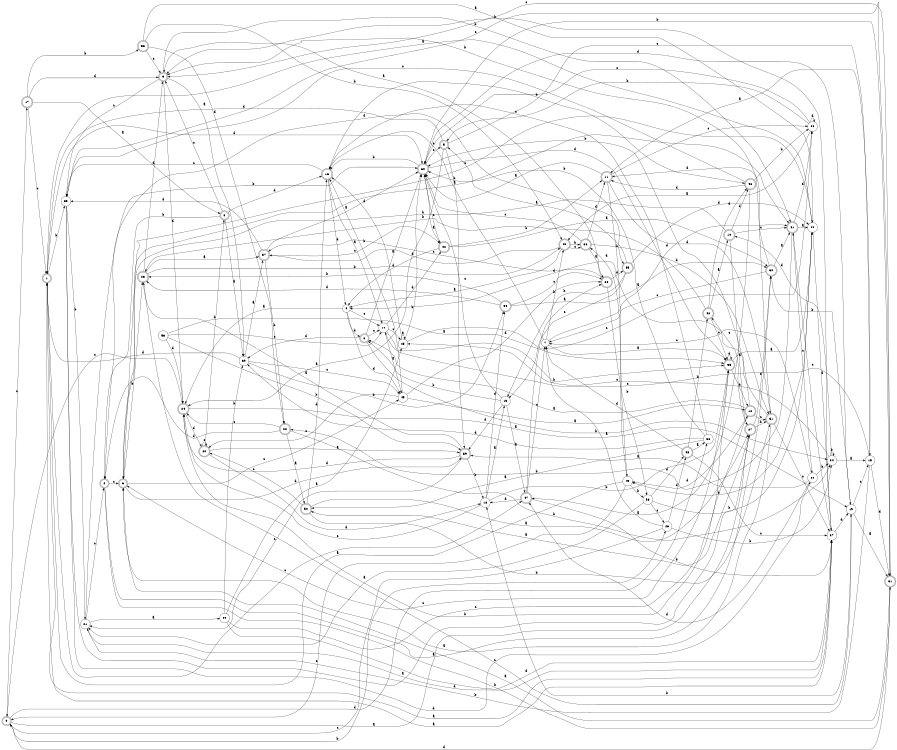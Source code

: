 digraph n49_1 {
__start0 [label="" shape="none"];

rankdir=LR;
size="8,5";

s0 [style="rounded,filled", color="black", fillcolor="white" shape="doublecircle", label="0"];
s1 [style="rounded,filled", color="black", fillcolor="white" shape="doublecircle", label="1"];
s2 [style="rounded,filled", color="black", fillcolor="white" shape="doublecircle", label="2"];
s3 [style="rounded,filled", color="black", fillcolor="white" shape="doublecircle", label="3"];
s4 [style="filled", color="black", fillcolor="white" shape="circle", label="4"];
s5 [style="rounded,filled", color="black", fillcolor="white" shape="doublecircle", label="5"];
s6 [style="rounded,filled", color="black", fillcolor="white" shape="doublecircle", label="6"];
s7 [style="filled", color="black", fillcolor="white" shape="circle", label="7"];
s8 [style="rounded,filled", color="black", fillcolor="white" shape="doublecircle", label="8"];
s9 [style="rounded,filled", color="black", fillcolor="white" shape="doublecircle", label="9"];
s10 [style="rounded,filled", color="black", fillcolor="white" shape="doublecircle", label="10"];
s11 [style="rounded,filled", color="black", fillcolor="white" shape="doublecircle", label="11"];
s12 [style="rounded,filled", color="black", fillcolor="white" shape="doublecircle", label="12"];
s13 [style="filled", color="black", fillcolor="white" shape="circle", label="13"];
s14 [style="filled", color="black", fillcolor="white" shape="circle", label="14"];
s15 [style="filled", color="black", fillcolor="white" shape="circle", label="15"];
s16 [style="rounded,filled", color="black", fillcolor="white" shape="doublecircle", label="16"];
s17 [style="rounded,filled", color="black", fillcolor="white" shape="doublecircle", label="17"];
s18 [style="filled", color="black", fillcolor="white" shape="circle", label="18"];
s19 [style="filled", color="black", fillcolor="white" shape="circle", label="19"];
s20 [style="rounded,filled", color="black", fillcolor="white" shape="doublecircle", label="20"];
s21 [style="filled", color="black", fillcolor="white" shape="circle", label="21"];
s22 [style="rounded,filled", color="black", fillcolor="white" shape="doublecircle", label="22"];
s23 [style="rounded,filled", color="black", fillcolor="white" shape="doublecircle", label="23"];
s24 [style="rounded,filled", color="black", fillcolor="white" shape="doublecircle", label="24"];
s25 [style="filled", color="black", fillcolor="white" shape="circle", label="25"];
s26 [style="filled", color="black", fillcolor="white" shape="circle", label="26"];
s27 [style="rounded,filled", color="black", fillcolor="white" shape="doublecircle", label="27"];
s28 [style="rounded,filled", color="black", fillcolor="white" shape="doublecircle", label="28"];
s29 [style="filled", color="black", fillcolor="white" shape="circle", label="29"];
s30 [style="rounded,filled", color="black", fillcolor="white" shape="doublecircle", label="30"];
s31 [style="rounded,filled", color="black", fillcolor="white" shape="doublecircle", label="31"];
s32 [style="filled", color="black", fillcolor="white" shape="circle", label="32"];
s33 [style="rounded,filled", color="black", fillcolor="white" shape="doublecircle", label="33"];
s34 [style="filled", color="black", fillcolor="white" shape="circle", label="34"];
s35 [style="filled", color="black", fillcolor="white" shape="circle", label="35"];
s36 [style="filled", color="black", fillcolor="white" shape="circle", label="36"];
s37 [style="filled", color="black", fillcolor="white" shape="circle", label="37"];
s38 [style="rounded,filled", color="black", fillcolor="white" shape="doublecircle", label="38"];
s39 [style="filled", color="black", fillcolor="white" shape="circle", label="39"];
s40 [style="rounded,filled", color="black", fillcolor="white" shape="doublecircle", label="40"];
s41 [style="rounded,filled", color="black", fillcolor="white" shape="doublecircle", label="41"];
s42 [style="rounded,filled", color="black", fillcolor="white" shape="doublecircle", label="42"];
s43 [style="rounded,filled", color="black", fillcolor="white" shape="doublecircle", label="43"];
s44 [style="filled", color="black", fillcolor="white" shape="circle", label="44"];
s45 [style="filled", color="black", fillcolor="white" shape="circle", label="45"];
s46 [style="rounded,filled", color="black", fillcolor="white" shape="doublecircle", label="46"];
s47 [style="rounded,filled", color="black", fillcolor="white" shape="doublecircle", label="47"];
s48 [style="rounded,filled", color="black", fillcolor="white" shape="doublecircle", label="48"];
s49 [style="filled", color="black", fillcolor="white" shape="circle", label="49"];
s50 [style="filled", color="black", fillcolor="white" shape="circle", label="50"];
s51 [style="rounded,filled", color="black", fillcolor="white" shape="doublecircle", label="51"];
s52 [style="rounded,filled", color="black", fillcolor="white" shape="doublecircle", label="52"];
s53 [style="rounded,filled", color="black", fillcolor="white" shape="doublecircle", label="53"];
s54 [style="rounded,filled", color="black", fillcolor="white" shape="doublecircle", label="54"];
s55 [style="rounded,filled", color="black", fillcolor="white" shape="doublecircle", label="55"];
s56 [style="filled", color="black", fillcolor="white" shape="circle", label="56"];
s57 [style="rounded,filled", color="black", fillcolor="white" shape="doublecircle", label="57"];
s58 [style="filled", color="black", fillcolor="white" shape="circle", label="58"];
s59 [style="rounded,filled", color="black", fillcolor="white" shape="doublecircle", label="59"];
s60 [style="rounded,filled", color="black", fillcolor="white" shape="doublecircle", label="60"];
s0 -> s27 [label="a"];
s0 -> s26 [label="b"];
s0 -> s17 [label="c"];
s0 -> s36 [label="d"];
s1 -> s37 [label="a"];
s1 -> s35 [label="b"];
s1 -> s47 [label="c"];
s1 -> s60 [label="d"];
s2 -> s30 [label="a"];
s2 -> s31 [label="b"];
s2 -> s6 [label="c"];
s2 -> s55 [label="d"];
s3 -> s39 [label="a"];
s3 -> s2 [label="b"];
s3 -> s9 [label="c"];
s3 -> s16 [label="d"];
s4 -> s24 [label="a"];
s4 -> s8 [label="b"];
s4 -> s14 [label="c"];
s4 -> s45 [label="d"];
s5 -> s24 [label="a"];
s5 -> s59 [label="b"];
s5 -> s15 [label="c"];
s5 -> s1 [label="d"];
s6 -> s41 [label="a"];
s6 -> s23 [label="b"];
s6 -> s45 [label="c"];
s6 -> s59 [label="d"];
s7 -> s33 [label="a"];
s7 -> s43 [label="b"];
s7 -> s16 [label="c"];
s7 -> s41 [label="d"];
s8 -> s60 [label="a"];
s8 -> s34 [label="b"];
s8 -> s14 [label="c"];
s8 -> s39 [label="d"];
s9 -> s39 [label="a"];
s9 -> s41 [label="b"];
s9 -> s35 [label="c"];
s9 -> s24 [label="d"];
s10 -> s27 [label="a"];
s10 -> s6 [label="b"];
s10 -> s41 [label="c"];
s10 -> s46 [label="d"];
s11 -> s60 [label="a"];
s11 -> s49 [label="b"];
s11 -> s50 [label="c"];
s11 -> s51 [label="d"];
s12 -> s8 [label="a"];
s12 -> s60 [label="b"];
s12 -> s51 [label="c"];
s12 -> s49 [label="d"];
s13 -> s47 [label="a"];
s13 -> s8 [label="b"];
s13 -> s60 [label="c"];
s13 -> s59 [label="d"];
s14 -> s45 [label="a"];
s14 -> s33 [label="b"];
s14 -> s25 [label="c"];
s14 -> s40 [label="d"];
s15 -> s11 [label="a"];
s15 -> s21 [label="b"];
s15 -> s14 [label="c"];
s15 -> s31 [label="d"];
s16 -> s14 [label="a"];
s16 -> s46 [label="b"];
s16 -> s35 [label="c"];
s16 -> s4 [label="d"];
s17 -> s3 [label="a"];
s17 -> s53 [label="b"];
s17 -> s1 [label="c"];
s17 -> s9 [label="d"];
s18 -> s13 [label="a"];
s18 -> s33 [label="b"];
s18 -> s24 [label="c"];
s18 -> s54 [label="d"];
s19 -> s31 [label="a"];
s19 -> s18 [label="b"];
s19 -> s15 [label="c"];
s19 -> s60 [label="d"];
s20 -> s59 [label="a"];
s20 -> s3 [label="b"];
s20 -> s20 [label="c"];
s20 -> s18 [label="d"];
s21 -> s29 [label="a"];
s21 -> s60 [label="b"];
s21 -> s2 [label="c"];
s21 -> s37 [label="d"];
s22 -> s52 [label="a"];
s22 -> s34 [label="b"];
s22 -> s24 [label="c"];
s22 -> s2 [label="d"];
s23 -> s57 [label="a"];
s23 -> s43 [label="b"];
s23 -> s19 [label="c"];
s23 -> s9 [label="d"];
s24 -> s19 [label="a"];
s24 -> s12 [label="b"];
s24 -> s0 [label="c"];
s24 -> s20 [label="d"];
s25 -> s25 [label="a"];
s25 -> s60 [label="b"];
s25 -> s50 [label="c"];
s25 -> s16 [label="d"];
s26 -> s7 [label="a"];
s26 -> s34 [label="b"];
s26 -> s0 [label="c"];
s26 -> s48 [label="d"];
s27 -> s52 [label="a"];
s27 -> s51 [label="b"];
s27 -> s42 [label="c"];
s27 -> s30 [label="d"];
s28 -> s9 [label="a"];
s28 -> s58 [label="b"];
s28 -> s57 [label="c"];
s28 -> s55 [label="d"];
s29 -> s25 [label="a"];
s29 -> s39 [label="b"];
s29 -> s33 [label="c"];
s29 -> s37 [label="d"];
s30 -> s41 [label="a"];
s30 -> s19 [label="b"];
s30 -> s7 [label="c"];
s30 -> s11 [label="d"];
s31 -> s6 [label="a"];
s31 -> s60 [label="b"];
s31 -> s9 [label="c"];
s31 -> s0 [label="d"];
s32 -> s59 [label="a"];
s32 -> s34 [label="b"];
s32 -> s7 [label="c"];
s32 -> s47 [label="d"];
s33 -> s44 [label="a"];
s33 -> s12 [label="b"];
s33 -> s6 [label="c"];
s33 -> s33 [label="d"];
s34 -> s15 [label="a"];
s34 -> s34 [label="b"];
s34 -> s25 [label="c"];
s34 -> s10 [label="d"];
s35 -> s27 [label="a"];
s35 -> s21 [label="b"];
s35 -> s31 [label="c"];
s35 -> s32 [label="d"];
s36 -> s52 [label="a"];
s36 -> s60 [label="b"];
s36 -> s16 [label="c"];
s36 -> s39 [label="d"];
s37 -> s1 [label="a"];
s37 -> s9 [label="b"];
s37 -> s41 [label="c"];
s37 -> s19 [label="d"];
s38 -> s28 [label="a"];
s38 -> s51 [label="b"];
s38 -> s60 [label="c"];
s38 -> s11 [label="d"];
s39 -> s57 [label="a"];
s39 -> s54 [label="b"];
s39 -> s45 [label="c"];
s39 -> s1 [label="d"];
s40 -> s30 [label="a"];
s40 -> s11 [label="b"];
s40 -> s60 [label="c"];
s40 -> s4 [label="d"];
s41 -> s44 [label="a"];
s41 -> s22 [label="b"];
s41 -> s32 [label="c"];
s41 -> s50 [label="d"];
s42 -> s10 [label="a"];
s42 -> s23 [label="b"];
s42 -> s33 [label="c"];
s42 -> s46 [label="d"];
s43 -> s4 [label="a"];
s43 -> s38 [label="b"];
s43 -> s38 [label="c"];
s43 -> s57 [label="d"];
s44 -> s1 [label="a"];
s44 -> s49 [label="b"];
s44 -> s6 [label="c"];
s44 -> s37 [label="d"];
s45 -> s12 [label="a"];
s45 -> s16 [label="b"];
s45 -> s20 [label="c"];
s45 -> s28 [label="d"];
s46 -> s47 [label="a"];
s46 -> s50 [label="b"];
s46 -> s35 [label="c"];
s46 -> s11 [label="d"];
s47 -> s28 [label="a"];
s47 -> s37 [label="b"];
s47 -> s7 [label="c"];
s47 -> s18 [label="d"];
s48 -> s36 [label="a"];
s48 -> s42 [label="b"];
s48 -> s37 [label="c"];
s48 -> s7 [label="d"];
s49 -> s1 [label="a"];
s49 -> s58 [label="b"];
s49 -> s0 [label="c"];
s49 -> s38 [label="d"];
s50 -> s43 [label="a"];
s50 -> s5 [label="b"];
s50 -> s60 [label="c"];
s50 -> s50 [label="d"];
s51 -> s6 [label="a"];
s51 -> s9 [label="b"];
s51 -> s37 [label="c"];
s51 -> s4 [label="d"];
s52 -> s27 [label="a"];
s52 -> s51 [label="b"];
s52 -> s20 [label="c"];
s52 -> s16 [label="d"];
s53 -> s44 [label="a"];
s53 -> s43 [label="b"];
s53 -> s9 [label="c"];
s53 -> s22 [label="d"];
s54 -> s30 [label="a"];
s54 -> s23 [label="b"];
s54 -> s28 [label="c"];
s54 -> s23 [label="d"];
s55 -> s5 [label="a"];
s55 -> s13 [label="b"];
s55 -> s13 [label="c"];
s55 -> s44 [label="d"];
s56 -> s33 [label="a"];
s56 -> s59 [label="b"];
s56 -> s14 [label="c"];
s56 -> s24 [label="d"];
s57 -> s60 [label="a"];
s57 -> s22 [label="b"];
s57 -> s40 [label="c"];
s57 -> s35 [label="d"];
s58 -> s21 [label="a"];
s58 -> s44 [label="b"];
s58 -> s26 [label="c"];
s58 -> s48 [label="d"];
s59 -> s23 [label="a"];
s59 -> s18 [label="b"];
s59 -> s21 [label="c"];
s59 -> s24 [label="d"];
s60 -> s40 [label="a"];
s60 -> s16 [label="b"];
s60 -> s5 [label="c"];
s60 -> s33 [label="d"];

}